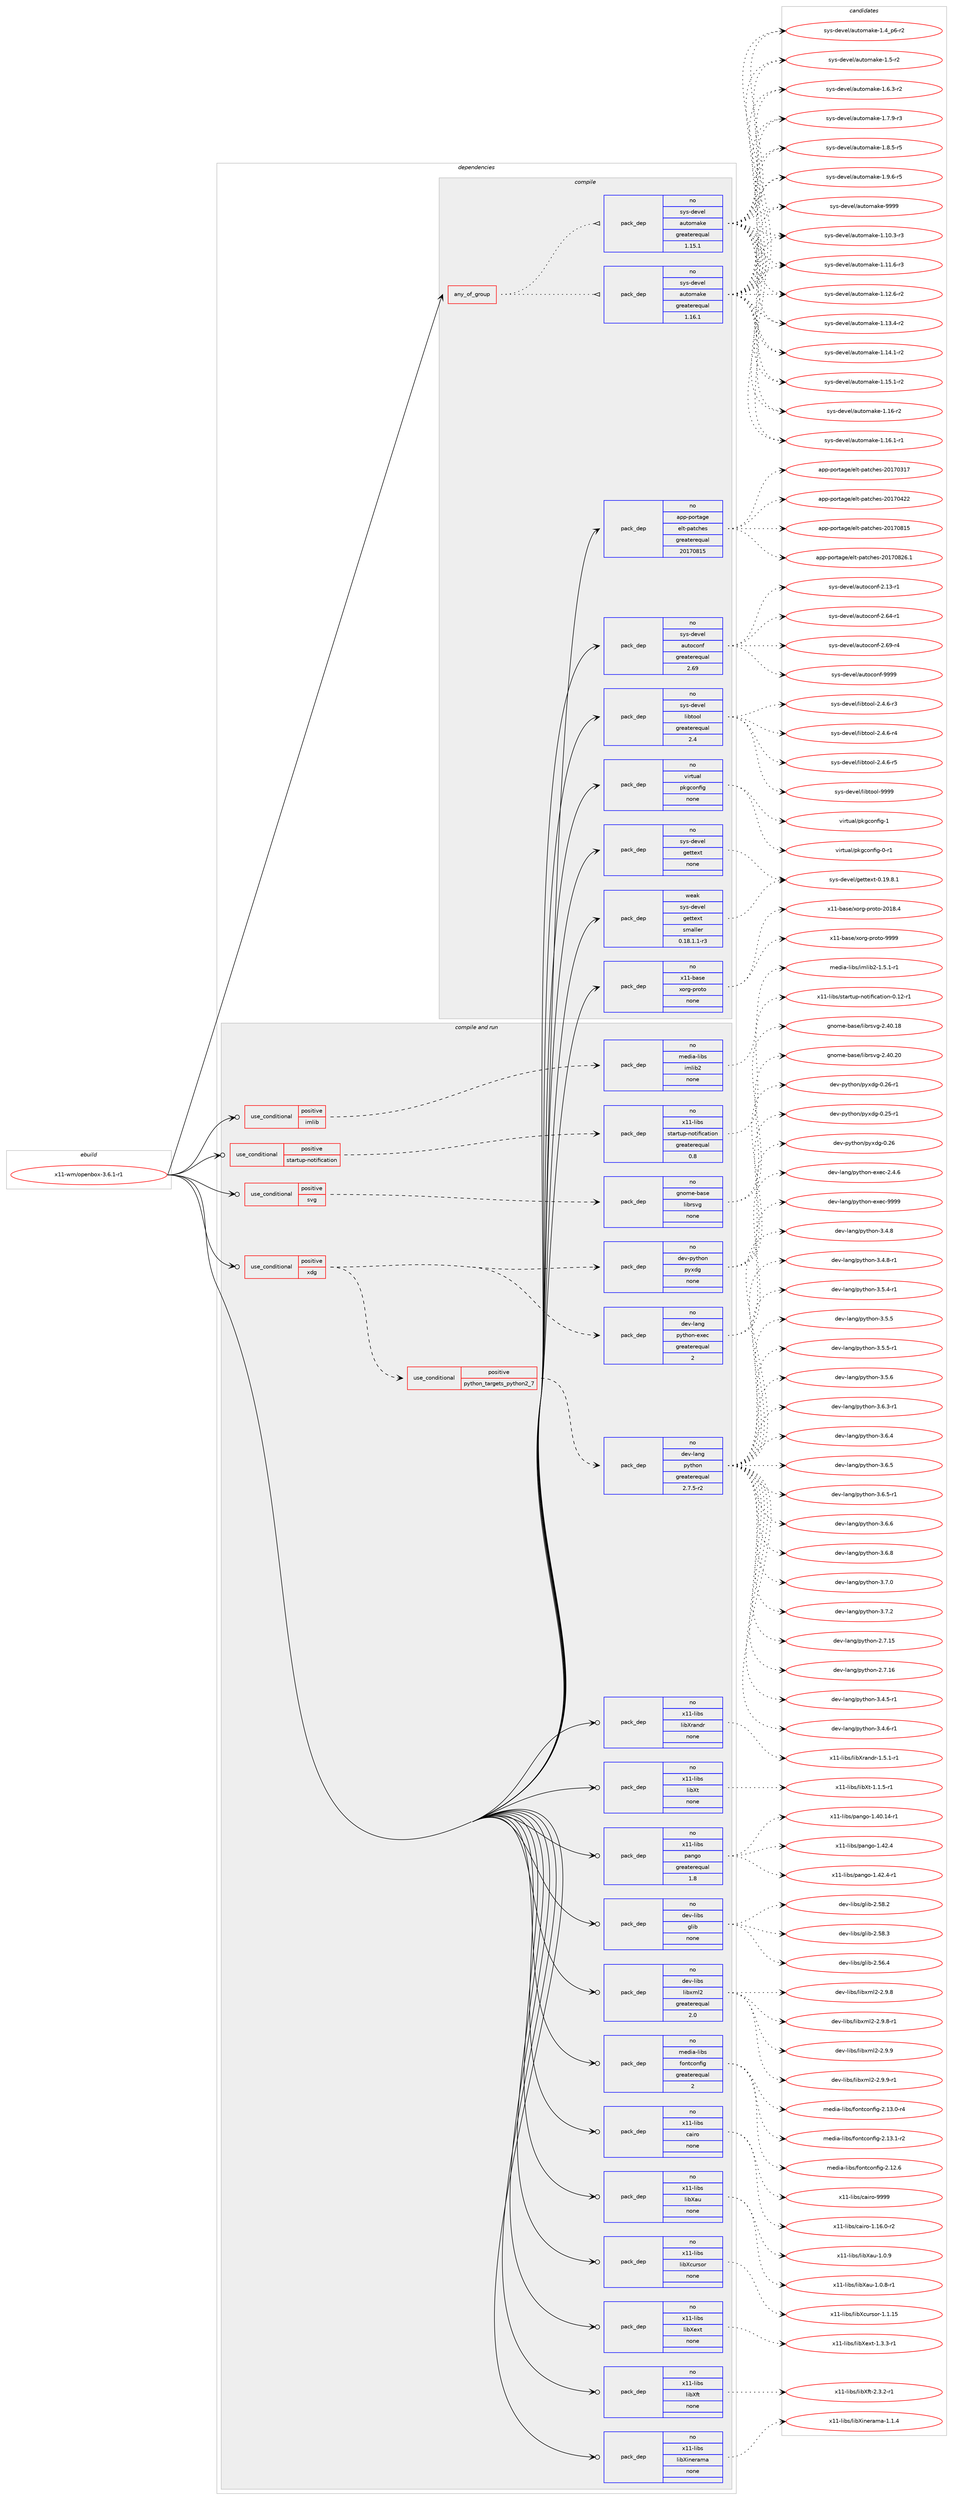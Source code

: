 digraph prolog {

# *************
# Graph options
# *************

newrank=true;
concentrate=true;
compound=true;
graph [rankdir=LR,fontname=Helvetica,fontsize=10,ranksep=1.5];#, ranksep=2.5, nodesep=0.2];
edge  [arrowhead=vee];
node  [fontname=Helvetica,fontsize=10];

# **********
# The ebuild
# **********

subgraph cluster_leftcol {
color=gray;
rank=same;
label=<<i>ebuild</i>>;
id [label="x11-wm/openbox-3.6.1-r1", color=red, width=4, href="../x11-wm/openbox-3.6.1-r1.svg"];
}

# ****************
# The dependencies
# ****************

subgraph cluster_midcol {
color=gray;
label=<<i>dependencies</i>>;
subgraph cluster_compile {
fillcolor="#eeeeee";
style=filled;
label=<<i>compile</i>>;
subgraph any28889 {
dependency1771388 [label=<<TABLE BORDER="0" CELLBORDER="1" CELLSPACING="0" CELLPADDING="4"><TR><TD CELLPADDING="10">any_of_group</TD></TR></TABLE>>, shape=none, color=red];subgraph pack1273987 {
dependency1771389 [label=<<TABLE BORDER="0" CELLBORDER="1" CELLSPACING="0" CELLPADDING="4" WIDTH="220"><TR><TD ROWSPAN="6" CELLPADDING="30">pack_dep</TD></TR><TR><TD WIDTH="110">no</TD></TR><TR><TD>sys-devel</TD></TR><TR><TD>automake</TD></TR><TR><TD>greaterequal</TD></TR><TR><TD>1.16.1</TD></TR></TABLE>>, shape=none, color=blue];
}
dependency1771388:e -> dependency1771389:w [weight=20,style="dotted",arrowhead="oinv"];
subgraph pack1273988 {
dependency1771390 [label=<<TABLE BORDER="0" CELLBORDER="1" CELLSPACING="0" CELLPADDING="4" WIDTH="220"><TR><TD ROWSPAN="6" CELLPADDING="30">pack_dep</TD></TR><TR><TD WIDTH="110">no</TD></TR><TR><TD>sys-devel</TD></TR><TR><TD>automake</TD></TR><TR><TD>greaterequal</TD></TR><TR><TD>1.15.1</TD></TR></TABLE>>, shape=none, color=blue];
}
dependency1771388:e -> dependency1771390:w [weight=20,style="dotted",arrowhead="oinv"];
}
id:e -> dependency1771388:w [weight=20,style="solid",arrowhead="vee"];
subgraph pack1273989 {
dependency1771391 [label=<<TABLE BORDER="0" CELLBORDER="1" CELLSPACING="0" CELLPADDING="4" WIDTH="220"><TR><TD ROWSPAN="6" CELLPADDING="30">pack_dep</TD></TR><TR><TD WIDTH="110">no</TD></TR><TR><TD>app-portage</TD></TR><TR><TD>elt-patches</TD></TR><TR><TD>greaterequal</TD></TR><TR><TD>20170815</TD></TR></TABLE>>, shape=none, color=blue];
}
id:e -> dependency1771391:w [weight=20,style="solid",arrowhead="vee"];
subgraph pack1273990 {
dependency1771392 [label=<<TABLE BORDER="0" CELLBORDER="1" CELLSPACING="0" CELLPADDING="4" WIDTH="220"><TR><TD ROWSPAN="6" CELLPADDING="30">pack_dep</TD></TR><TR><TD WIDTH="110">no</TD></TR><TR><TD>sys-devel</TD></TR><TR><TD>autoconf</TD></TR><TR><TD>greaterequal</TD></TR><TR><TD>2.69</TD></TR></TABLE>>, shape=none, color=blue];
}
id:e -> dependency1771392:w [weight=20,style="solid",arrowhead="vee"];
subgraph pack1273991 {
dependency1771393 [label=<<TABLE BORDER="0" CELLBORDER="1" CELLSPACING="0" CELLPADDING="4" WIDTH="220"><TR><TD ROWSPAN="6" CELLPADDING="30">pack_dep</TD></TR><TR><TD WIDTH="110">no</TD></TR><TR><TD>sys-devel</TD></TR><TR><TD>gettext</TD></TR><TR><TD>none</TD></TR><TR><TD></TD></TR></TABLE>>, shape=none, color=blue];
}
id:e -> dependency1771393:w [weight=20,style="solid",arrowhead="vee"];
subgraph pack1273992 {
dependency1771394 [label=<<TABLE BORDER="0" CELLBORDER="1" CELLSPACING="0" CELLPADDING="4" WIDTH="220"><TR><TD ROWSPAN="6" CELLPADDING="30">pack_dep</TD></TR><TR><TD WIDTH="110">no</TD></TR><TR><TD>sys-devel</TD></TR><TR><TD>libtool</TD></TR><TR><TD>greaterequal</TD></TR><TR><TD>2.4</TD></TR></TABLE>>, shape=none, color=blue];
}
id:e -> dependency1771394:w [weight=20,style="solid",arrowhead="vee"];
subgraph pack1273993 {
dependency1771395 [label=<<TABLE BORDER="0" CELLBORDER="1" CELLSPACING="0" CELLPADDING="4" WIDTH="220"><TR><TD ROWSPAN="6" CELLPADDING="30">pack_dep</TD></TR><TR><TD WIDTH="110">no</TD></TR><TR><TD>virtual</TD></TR><TR><TD>pkgconfig</TD></TR><TR><TD>none</TD></TR><TR><TD></TD></TR></TABLE>>, shape=none, color=blue];
}
id:e -> dependency1771395:w [weight=20,style="solid",arrowhead="vee"];
subgraph pack1273994 {
dependency1771396 [label=<<TABLE BORDER="0" CELLBORDER="1" CELLSPACING="0" CELLPADDING="4" WIDTH="220"><TR><TD ROWSPAN="6" CELLPADDING="30">pack_dep</TD></TR><TR><TD WIDTH="110">no</TD></TR><TR><TD>x11-base</TD></TR><TR><TD>xorg-proto</TD></TR><TR><TD>none</TD></TR><TR><TD></TD></TR></TABLE>>, shape=none, color=blue];
}
id:e -> dependency1771396:w [weight=20,style="solid",arrowhead="vee"];
subgraph pack1273995 {
dependency1771397 [label=<<TABLE BORDER="0" CELLBORDER="1" CELLSPACING="0" CELLPADDING="4" WIDTH="220"><TR><TD ROWSPAN="6" CELLPADDING="30">pack_dep</TD></TR><TR><TD WIDTH="110">weak</TD></TR><TR><TD>sys-devel</TD></TR><TR><TD>gettext</TD></TR><TR><TD>smaller</TD></TR><TR><TD>0.18.1.1-r3</TD></TR></TABLE>>, shape=none, color=blue];
}
id:e -> dependency1771397:w [weight=20,style="solid",arrowhead="vee"];
}
subgraph cluster_compileandrun {
fillcolor="#eeeeee";
style=filled;
label=<<i>compile and run</i>>;
subgraph cond467499 {
dependency1771398 [label=<<TABLE BORDER="0" CELLBORDER="1" CELLSPACING="0" CELLPADDING="4"><TR><TD ROWSPAN="3" CELLPADDING="10">use_conditional</TD></TR><TR><TD>positive</TD></TR><TR><TD>imlib</TD></TR></TABLE>>, shape=none, color=red];
subgraph pack1273996 {
dependency1771399 [label=<<TABLE BORDER="0" CELLBORDER="1" CELLSPACING="0" CELLPADDING="4" WIDTH="220"><TR><TD ROWSPAN="6" CELLPADDING="30">pack_dep</TD></TR><TR><TD WIDTH="110">no</TD></TR><TR><TD>media-libs</TD></TR><TR><TD>imlib2</TD></TR><TR><TD>none</TD></TR><TR><TD></TD></TR></TABLE>>, shape=none, color=blue];
}
dependency1771398:e -> dependency1771399:w [weight=20,style="dashed",arrowhead="vee"];
}
id:e -> dependency1771398:w [weight=20,style="solid",arrowhead="odotvee"];
subgraph cond467500 {
dependency1771400 [label=<<TABLE BORDER="0" CELLBORDER="1" CELLSPACING="0" CELLPADDING="4"><TR><TD ROWSPAN="3" CELLPADDING="10">use_conditional</TD></TR><TR><TD>positive</TD></TR><TR><TD>startup-notification</TD></TR></TABLE>>, shape=none, color=red];
subgraph pack1273997 {
dependency1771401 [label=<<TABLE BORDER="0" CELLBORDER="1" CELLSPACING="0" CELLPADDING="4" WIDTH="220"><TR><TD ROWSPAN="6" CELLPADDING="30">pack_dep</TD></TR><TR><TD WIDTH="110">no</TD></TR><TR><TD>x11-libs</TD></TR><TR><TD>startup-notification</TD></TR><TR><TD>greaterequal</TD></TR><TR><TD>0.8</TD></TR></TABLE>>, shape=none, color=blue];
}
dependency1771400:e -> dependency1771401:w [weight=20,style="dashed",arrowhead="vee"];
}
id:e -> dependency1771400:w [weight=20,style="solid",arrowhead="odotvee"];
subgraph cond467501 {
dependency1771402 [label=<<TABLE BORDER="0" CELLBORDER="1" CELLSPACING="0" CELLPADDING="4"><TR><TD ROWSPAN="3" CELLPADDING="10">use_conditional</TD></TR><TR><TD>positive</TD></TR><TR><TD>svg</TD></TR></TABLE>>, shape=none, color=red];
subgraph pack1273998 {
dependency1771403 [label=<<TABLE BORDER="0" CELLBORDER="1" CELLSPACING="0" CELLPADDING="4" WIDTH="220"><TR><TD ROWSPAN="6" CELLPADDING="30">pack_dep</TD></TR><TR><TD WIDTH="110">no</TD></TR><TR><TD>gnome-base</TD></TR><TR><TD>librsvg</TD></TR><TR><TD>none</TD></TR><TR><TD></TD></TR></TABLE>>, shape=none, color=blue];
}
dependency1771402:e -> dependency1771403:w [weight=20,style="dashed",arrowhead="vee"];
}
id:e -> dependency1771402:w [weight=20,style="solid",arrowhead="odotvee"];
subgraph cond467502 {
dependency1771404 [label=<<TABLE BORDER="0" CELLBORDER="1" CELLSPACING="0" CELLPADDING="4"><TR><TD ROWSPAN="3" CELLPADDING="10">use_conditional</TD></TR><TR><TD>positive</TD></TR><TR><TD>xdg</TD></TR></TABLE>>, shape=none, color=red];
subgraph cond467503 {
dependency1771405 [label=<<TABLE BORDER="0" CELLBORDER="1" CELLSPACING="0" CELLPADDING="4"><TR><TD ROWSPAN="3" CELLPADDING="10">use_conditional</TD></TR><TR><TD>positive</TD></TR><TR><TD>python_targets_python2_7</TD></TR></TABLE>>, shape=none, color=red];
subgraph pack1273999 {
dependency1771406 [label=<<TABLE BORDER="0" CELLBORDER="1" CELLSPACING="0" CELLPADDING="4" WIDTH="220"><TR><TD ROWSPAN="6" CELLPADDING="30">pack_dep</TD></TR><TR><TD WIDTH="110">no</TD></TR><TR><TD>dev-lang</TD></TR><TR><TD>python</TD></TR><TR><TD>greaterequal</TD></TR><TR><TD>2.7.5-r2</TD></TR></TABLE>>, shape=none, color=blue];
}
dependency1771405:e -> dependency1771406:w [weight=20,style="dashed",arrowhead="vee"];
}
dependency1771404:e -> dependency1771405:w [weight=20,style="dashed",arrowhead="vee"];
subgraph pack1274000 {
dependency1771407 [label=<<TABLE BORDER="0" CELLBORDER="1" CELLSPACING="0" CELLPADDING="4" WIDTH="220"><TR><TD ROWSPAN="6" CELLPADDING="30">pack_dep</TD></TR><TR><TD WIDTH="110">no</TD></TR><TR><TD>dev-lang</TD></TR><TR><TD>python-exec</TD></TR><TR><TD>greaterequal</TD></TR><TR><TD>2</TD></TR></TABLE>>, shape=none, color=blue];
}
dependency1771404:e -> dependency1771407:w [weight=20,style="dashed",arrowhead="vee"];
subgraph pack1274001 {
dependency1771408 [label=<<TABLE BORDER="0" CELLBORDER="1" CELLSPACING="0" CELLPADDING="4" WIDTH="220"><TR><TD ROWSPAN="6" CELLPADDING="30">pack_dep</TD></TR><TR><TD WIDTH="110">no</TD></TR><TR><TD>dev-python</TD></TR><TR><TD>pyxdg</TD></TR><TR><TD>none</TD></TR><TR><TD></TD></TR></TABLE>>, shape=none, color=blue];
}
dependency1771404:e -> dependency1771408:w [weight=20,style="dashed",arrowhead="vee"];
}
id:e -> dependency1771404:w [weight=20,style="solid",arrowhead="odotvee"];
subgraph pack1274002 {
dependency1771409 [label=<<TABLE BORDER="0" CELLBORDER="1" CELLSPACING="0" CELLPADDING="4" WIDTH="220"><TR><TD ROWSPAN="6" CELLPADDING="30">pack_dep</TD></TR><TR><TD WIDTH="110">no</TD></TR><TR><TD>dev-libs</TD></TR><TR><TD>glib</TD></TR><TR><TD>none</TD></TR><TR><TD></TD></TR></TABLE>>, shape=none, color=blue];
}
id:e -> dependency1771409:w [weight=20,style="solid",arrowhead="odotvee"];
subgraph pack1274003 {
dependency1771410 [label=<<TABLE BORDER="0" CELLBORDER="1" CELLSPACING="0" CELLPADDING="4" WIDTH="220"><TR><TD ROWSPAN="6" CELLPADDING="30">pack_dep</TD></TR><TR><TD WIDTH="110">no</TD></TR><TR><TD>dev-libs</TD></TR><TR><TD>libxml2</TD></TR><TR><TD>greaterequal</TD></TR><TR><TD>2.0</TD></TR></TABLE>>, shape=none, color=blue];
}
id:e -> dependency1771410:w [weight=20,style="solid",arrowhead="odotvee"];
subgraph pack1274004 {
dependency1771411 [label=<<TABLE BORDER="0" CELLBORDER="1" CELLSPACING="0" CELLPADDING="4" WIDTH="220"><TR><TD ROWSPAN="6" CELLPADDING="30">pack_dep</TD></TR><TR><TD WIDTH="110">no</TD></TR><TR><TD>media-libs</TD></TR><TR><TD>fontconfig</TD></TR><TR><TD>greaterequal</TD></TR><TR><TD>2</TD></TR></TABLE>>, shape=none, color=blue];
}
id:e -> dependency1771411:w [weight=20,style="solid",arrowhead="odotvee"];
subgraph pack1274005 {
dependency1771412 [label=<<TABLE BORDER="0" CELLBORDER="1" CELLSPACING="0" CELLPADDING="4" WIDTH="220"><TR><TD ROWSPAN="6" CELLPADDING="30">pack_dep</TD></TR><TR><TD WIDTH="110">no</TD></TR><TR><TD>x11-libs</TD></TR><TR><TD>cairo</TD></TR><TR><TD>none</TD></TR><TR><TD></TD></TR></TABLE>>, shape=none, color=blue];
}
id:e -> dependency1771412:w [weight=20,style="solid",arrowhead="odotvee"];
subgraph pack1274006 {
dependency1771413 [label=<<TABLE BORDER="0" CELLBORDER="1" CELLSPACING="0" CELLPADDING="4" WIDTH="220"><TR><TD ROWSPAN="6" CELLPADDING="30">pack_dep</TD></TR><TR><TD WIDTH="110">no</TD></TR><TR><TD>x11-libs</TD></TR><TR><TD>libXau</TD></TR><TR><TD>none</TD></TR><TR><TD></TD></TR></TABLE>>, shape=none, color=blue];
}
id:e -> dependency1771413:w [weight=20,style="solid",arrowhead="odotvee"];
subgraph pack1274007 {
dependency1771414 [label=<<TABLE BORDER="0" CELLBORDER="1" CELLSPACING="0" CELLPADDING="4" WIDTH="220"><TR><TD ROWSPAN="6" CELLPADDING="30">pack_dep</TD></TR><TR><TD WIDTH="110">no</TD></TR><TR><TD>x11-libs</TD></TR><TR><TD>libXcursor</TD></TR><TR><TD>none</TD></TR><TR><TD></TD></TR></TABLE>>, shape=none, color=blue];
}
id:e -> dependency1771414:w [weight=20,style="solid",arrowhead="odotvee"];
subgraph pack1274008 {
dependency1771415 [label=<<TABLE BORDER="0" CELLBORDER="1" CELLSPACING="0" CELLPADDING="4" WIDTH="220"><TR><TD ROWSPAN="6" CELLPADDING="30">pack_dep</TD></TR><TR><TD WIDTH="110">no</TD></TR><TR><TD>x11-libs</TD></TR><TR><TD>libXext</TD></TR><TR><TD>none</TD></TR><TR><TD></TD></TR></TABLE>>, shape=none, color=blue];
}
id:e -> dependency1771415:w [weight=20,style="solid",arrowhead="odotvee"];
subgraph pack1274009 {
dependency1771416 [label=<<TABLE BORDER="0" CELLBORDER="1" CELLSPACING="0" CELLPADDING="4" WIDTH="220"><TR><TD ROWSPAN="6" CELLPADDING="30">pack_dep</TD></TR><TR><TD WIDTH="110">no</TD></TR><TR><TD>x11-libs</TD></TR><TR><TD>libXft</TD></TR><TR><TD>none</TD></TR><TR><TD></TD></TR></TABLE>>, shape=none, color=blue];
}
id:e -> dependency1771416:w [weight=20,style="solid",arrowhead="odotvee"];
subgraph pack1274010 {
dependency1771417 [label=<<TABLE BORDER="0" CELLBORDER="1" CELLSPACING="0" CELLPADDING="4" WIDTH="220"><TR><TD ROWSPAN="6" CELLPADDING="30">pack_dep</TD></TR><TR><TD WIDTH="110">no</TD></TR><TR><TD>x11-libs</TD></TR><TR><TD>libXinerama</TD></TR><TR><TD>none</TD></TR><TR><TD></TD></TR></TABLE>>, shape=none, color=blue];
}
id:e -> dependency1771417:w [weight=20,style="solid",arrowhead="odotvee"];
subgraph pack1274011 {
dependency1771418 [label=<<TABLE BORDER="0" CELLBORDER="1" CELLSPACING="0" CELLPADDING="4" WIDTH="220"><TR><TD ROWSPAN="6" CELLPADDING="30">pack_dep</TD></TR><TR><TD WIDTH="110">no</TD></TR><TR><TD>x11-libs</TD></TR><TR><TD>libXrandr</TD></TR><TR><TD>none</TD></TR><TR><TD></TD></TR></TABLE>>, shape=none, color=blue];
}
id:e -> dependency1771418:w [weight=20,style="solid",arrowhead="odotvee"];
subgraph pack1274012 {
dependency1771419 [label=<<TABLE BORDER="0" CELLBORDER="1" CELLSPACING="0" CELLPADDING="4" WIDTH="220"><TR><TD ROWSPAN="6" CELLPADDING="30">pack_dep</TD></TR><TR><TD WIDTH="110">no</TD></TR><TR><TD>x11-libs</TD></TR><TR><TD>libXt</TD></TR><TR><TD>none</TD></TR><TR><TD></TD></TR></TABLE>>, shape=none, color=blue];
}
id:e -> dependency1771419:w [weight=20,style="solid",arrowhead="odotvee"];
subgraph pack1274013 {
dependency1771420 [label=<<TABLE BORDER="0" CELLBORDER="1" CELLSPACING="0" CELLPADDING="4" WIDTH="220"><TR><TD ROWSPAN="6" CELLPADDING="30">pack_dep</TD></TR><TR><TD WIDTH="110">no</TD></TR><TR><TD>x11-libs</TD></TR><TR><TD>pango</TD></TR><TR><TD>greaterequal</TD></TR><TR><TD>1.8</TD></TR></TABLE>>, shape=none, color=blue];
}
id:e -> dependency1771420:w [weight=20,style="solid",arrowhead="odotvee"];
}
subgraph cluster_run {
fillcolor="#eeeeee";
style=filled;
label=<<i>run</i>>;
}
}

# **************
# The candidates
# **************

subgraph cluster_choices {
rank=same;
color=gray;
label=<<i>candidates</i>>;

subgraph choice1273987 {
color=black;
nodesep=1;
choice11512111545100101118101108479711711611110997107101454946494846514511451 [label="sys-devel/automake-1.10.3-r3", color=red, width=4,href="../sys-devel/automake-1.10.3-r3.svg"];
choice11512111545100101118101108479711711611110997107101454946494946544511451 [label="sys-devel/automake-1.11.6-r3", color=red, width=4,href="../sys-devel/automake-1.11.6-r3.svg"];
choice11512111545100101118101108479711711611110997107101454946495046544511450 [label="sys-devel/automake-1.12.6-r2", color=red, width=4,href="../sys-devel/automake-1.12.6-r2.svg"];
choice11512111545100101118101108479711711611110997107101454946495146524511450 [label="sys-devel/automake-1.13.4-r2", color=red, width=4,href="../sys-devel/automake-1.13.4-r2.svg"];
choice11512111545100101118101108479711711611110997107101454946495246494511450 [label="sys-devel/automake-1.14.1-r2", color=red, width=4,href="../sys-devel/automake-1.14.1-r2.svg"];
choice11512111545100101118101108479711711611110997107101454946495346494511450 [label="sys-devel/automake-1.15.1-r2", color=red, width=4,href="../sys-devel/automake-1.15.1-r2.svg"];
choice1151211154510010111810110847971171161111099710710145494649544511450 [label="sys-devel/automake-1.16-r2", color=red, width=4,href="../sys-devel/automake-1.16-r2.svg"];
choice11512111545100101118101108479711711611110997107101454946495446494511449 [label="sys-devel/automake-1.16.1-r1", color=red, width=4,href="../sys-devel/automake-1.16.1-r1.svg"];
choice115121115451001011181011084797117116111109971071014549465295112544511450 [label="sys-devel/automake-1.4_p6-r2", color=red, width=4,href="../sys-devel/automake-1.4_p6-r2.svg"];
choice11512111545100101118101108479711711611110997107101454946534511450 [label="sys-devel/automake-1.5-r2", color=red, width=4,href="../sys-devel/automake-1.5-r2.svg"];
choice115121115451001011181011084797117116111109971071014549465446514511450 [label="sys-devel/automake-1.6.3-r2", color=red, width=4,href="../sys-devel/automake-1.6.3-r2.svg"];
choice115121115451001011181011084797117116111109971071014549465546574511451 [label="sys-devel/automake-1.7.9-r3", color=red, width=4,href="../sys-devel/automake-1.7.9-r3.svg"];
choice115121115451001011181011084797117116111109971071014549465646534511453 [label="sys-devel/automake-1.8.5-r5", color=red, width=4,href="../sys-devel/automake-1.8.5-r5.svg"];
choice115121115451001011181011084797117116111109971071014549465746544511453 [label="sys-devel/automake-1.9.6-r5", color=red, width=4,href="../sys-devel/automake-1.9.6-r5.svg"];
choice115121115451001011181011084797117116111109971071014557575757 [label="sys-devel/automake-9999", color=red, width=4,href="../sys-devel/automake-9999.svg"];
dependency1771389:e -> choice11512111545100101118101108479711711611110997107101454946494846514511451:w [style=dotted,weight="100"];
dependency1771389:e -> choice11512111545100101118101108479711711611110997107101454946494946544511451:w [style=dotted,weight="100"];
dependency1771389:e -> choice11512111545100101118101108479711711611110997107101454946495046544511450:w [style=dotted,weight="100"];
dependency1771389:e -> choice11512111545100101118101108479711711611110997107101454946495146524511450:w [style=dotted,weight="100"];
dependency1771389:e -> choice11512111545100101118101108479711711611110997107101454946495246494511450:w [style=dotted,weight="100"];
dependency1771389:e -> choice11512111545100101118101108479711711611110997107101454946495346494511450:w [style=dotted,weight="100"];
dependency1771389:e -> choice1151211154510010111810110847971171161111099710710145494649544511450:w [style=dotted,weight="100"];
dependency1771389:e -> choice11512111545100101118101108479711711611110997107101454946495446494511449:w [style=dotted,weight="100"];
dependency1771389:e -> choice115121115451001011181011084797117116111109971071014549465295112544511450:w [style=dotted,weight="100"];
dependency1771389:e -> choice11512111545100101118101108479711711611110997107101454946534511450:w [style=dotted,weight="100"];
dependency1771389:e -> choice115121115451001011181011084797117116111109971071014549465446514511450:w [style=dotted,weight="100"];
dependency1771389:e -> choice115121115451001011181011084797117116111109971071014549465546574511451:w [style=dotted,weight="100"];
dependency1771389:e -> choice115121115451001011181011084797117116111109971071014549465646534511453:w [style=dotted,weight="100"];
dependency1771389:e -> choice115121115451001011181011084797117116111109971071014549465746544511453:w [style=dotted,weight="100"];
dependency1771389:e -> choice115121115451001011181011084797117116111109971071014557575757:w [style=dotted,weight="100"];
}
subgraph choice1273988 {
color=black;
nodesep=1;
choice11512111545100101118101108479711711611110997107101454946494846514511451 [label="sys-devel/automake-1.10.3-r3", color=red, width=4,href="../sys-devel/automake-1.10.3-r3.svg"];
choice11512111545100101118101108479711711611110997107101454946494946544511451 [label="sys-devel/automake-1.11.6-r3", color=red, width=4,href="../sys-devel/automake-1.11.6-r3.svg"];
choice11512111545100101118101108479711711611110997107101454946495046544511450 [label="sys-devel/automake-1.12.6-r2", color=red, width=4,href="../sys-devel/automake-1.12.6-r2.svg"];
choice11512111545100101118101108479711711611110997107101454946495146524511450 [label="sys-devel/automake-1.13.4-r2", color=red, width=4,href="../sys-devel/automake-1.13.4-r2.svg"];
choice11512111545100101118101108479711711611110997107101454946495246494511450 [label="sys-devel/automake-1.14.1-r2", color=red, width=4,href="../sys-devel/automake-1.14.1-r2.svg"];
choice11512111545100101118101108479711711611110997107101454946495346494511450 [label="sys-devel/automake-1.15.1-r2", color=red, width=4,href="../sys-devel/automake-1.15.1-r2.svg"];
choice1151211154510010111810110847971171161111099710710145494649544511450 [label="sys-devel/automake-1.16-r2", color=red, width=4,href="../sys-devel/automake-1.16-r2.svg"];
choice11512111545100101118101108479711711611110997107101454946495446494511449 [label="sys-devel/automake-1.16.1-r1", color=red, width=4,href="../sys-devel/automake-1.16.1-r1.svg"];
choice115121115451001011181011084797117116111109971071014549465295112544511450 [label="sys-devel/automake-1.4_p6-r2", color=red, width=4,href="../sys-devel/automake-1.4_p6-r2.svg"];
choice11512111545100101118101108479711711611110997107101454946534511450 [label="sys-devel/automake-1.5-r2", color=red, width=4,href="../sys-devel/automake-1.5-r2.svg"];
choice115121115451001011181011084797117116111109971071014549465446514511450 [label="sys-devel/automake-1.6.3-r2", color=red, width=4,href="../sys-devel/automake-1.6.3-r2.svg"];
choice115121115451001011181011084797117116111109971071014549465546574511451 [label="sys-devel/automake-1.7.9-r3", color=red, width=4,href="../sys-devel/automake-1.7.9-r3.svg"];
choice115121115451001011181011084797117116111109971071014549465646534511453 [label="sys-devel/automake-1.8.5-r5", color=red, width=4,href="../sys-devel/automake-1.8.5-r5.svg"];
choice115121115451001011181011084797117116111109971071014549465746544511453 [label="sys-devel/automake-1.9.6-r5", color=red, width=4,href="../sys-devel/automake-1.9.6-r5.svg"];
choice115121115451001011181011084797117116111109971071014557575757 [label="sys-devel/automake-9999", color=red, width=4,href="../sys-devel/automake-9999.svg"];
dependency1771390:e -> choice11512111545100101118101108479711711611110997107101454946494846514511451:w [style=dotted,weight="100"];
dependency1771390:e -> choice11512111545100101118101108479711711611110997107101454946494946544511451:w [style=dotted,weight="100"];
dependency1771390:e -> choice11512111545100101118101108479711711611110997107101454946495046544511450:w [style=dotted,weight="100"];
dependency1771390:e -> choice11512111545100101118101108479711711611110997107101454946495146524511450:w [style=dotted,weight="100"];
dependency1771390:e -> choice11512111545100101118101108479711711611110997107101454946495246494511450:w [style=dotted,weight="100"];
dependency1771390:e -> choice11512111545100101118101108479711711611110997107101454946495346494511450:w [style=dotted,weight="100"];
dependency1771390:e -> choice1151211154510010111810110847971171161111099710710145494649544511450:w [style=dotted,weight="100"];
dependency1771390:e -> choice11512111545100101118101108479711711611110997107101454946495446494511449:w [style=dotted,weight="100"];
dependency1771390:e -> choice115121115451001011181011084797117116111109971071014549465295112544511450:w [style=dotted,weight="100"];
dependency1771390:e -> choice11512111545100101118101108479711711611110997107101454946534511450:w [style=dotted,weight="100"];
dependency1771390:e -> choice115121115451001011181011084797117116111109971071014549465446514511450:w [style=dotted,weight="100"];
dependency1771390:e -> choice115121115451001011181011084797117116111109971071014549465546574511451:w [style=dotted,weight="100"];
dependency1771390:e -> choice115121115451001011181011084797117116111109971071014549465646534511453:w [style=dotted,weight="100"];
dependency1771390:e -> choice115121115451001011181011084797117116111109971071014549465746544511453:w [style=dotted,weight="100"];
dependency1771390:e -> choice115121115451001011181011084797117116111109971071014557575757:w [style=dotted,weight="100"];
}
subgraph choice1273989 {
color=black;
nodesep=1;
choice97112112451121111141169710310147101108116451129711699104101115455048495548514955 [label="app-portage/elt-patches-20170317", color=red, width=4,href="../app-portage/elt-patches-20170317.svg"];
choice97112112451121111141169710310147101108116451129711699104101115455048495548525050 [label="app-portage/elt-patches-20170422", color=red, width=4,href="../app-portage/elt-patches-20170422.svg"];
choice97112112451121111141169710310147101108116451129711699104101115455048495548564953 [label="app-portage/elt-patches-20170815", color=red, width=4,href="../app-portage/elt-patches-20170815.svg"];
choice971121124511211111411697103101471011081164511297116991041011154550484955485650544649 [label="app-portage/elt-patches-20170826.1", color=red, width=4,href="../app-portage/elt-patches-20170826.1.svg"];
dependency1771391:e -> choice97112112451121111141169710310147101108116451129711699104101115455048495548514955:w [style=dotted,weight="100"];
dependency1771391:e -> choice97112112451121111141169710310147101108116451129711699104101115455048495548525050:w [style=dotted,weight="100"];
dependency1771391:e -> choice97112112451121111141169710310147101108116451129711699104101115455048495548564953:w [style=dotted,weight="100"];
dependency1771391:e -> choice971121124511211111411697103101471011081164511297116991041011154550484955485650544649:w [style=dotted,weight="100"];
}
subgraph choice1273990 {
color=black;
nodesep=1;
choice1151211154510010111810110847971171161119911111010245504649514511449 [label="sys-devel/autoconf-2.13-r1", color=red, width=4,href="../sys-devel/autoconf-2.13-r1.svg"];
choice1151211154510010111810110847971171161119911111010245504654524511449 [label="sys-devel/autoconf-2.64-r1", color=red, width=4,href="../sys-devel/autoconf-2.64-r1.svg"];
choice1151211154510010111810110847971171161119911111010245504654574511452 [label="sys-devel/autoconf-2.69-r4", color=red, width=4,href="../sys-devel/autoconf-2.69-r4.svg"];
choice115121115451001011181011084797117116111991111101024557575757 [label="sys-devel/autoconf-9999", color=red, width=4,href="../sys-devel/autoconf-9999.svg"];
dependency1771392:e -> choice1151211154510010111810110847971171161119911111010245504649514511449:w [style=dotted,weight="100"];
dependency1771392:e -> choice1151211154510010111810110847971171161119911111010245504654524511449:w [style=dotted,weight="100"];
dependency1771392:e -> choice1151211154510010111810110847971171161119911111010245504654574511452:w [style=dotted,weight="100"];
dependency1771392:e -> choice115121115451001011181011084797117116111991111101024557575757:w [style=dotted,weight="100"];
}
subgraph choice1273991 {
color=black;
nodesep=1;
choice1151211154510010111810110847103101116116101120116454846495746564649 [label="sys-devel/gettext-0.19.8.1", color=red, width=4,href="../sys-devel/gettext-0.19.8.1.svg"];
dependency1771393:e -> choice1151211154510010111810110847103101116116101120116454846495746564649:w [style=dotted,weight="100"];
}
subgraph choice1273992 {
color=black;
nodesep=1;
choice1151211154510010111810110847108105981161111111084550465246544511451 [label="sys-devel/libtool-2.4.6-r3", color=red, width=4,href="../sys-devel/libtool-2.4.6-r3.svg"];
choice1151211154510010111810110847108105981161111111084550465246544511452 [label="sys-devel/libtool-2.4.6-r4", color=red, width=4,href="../sys-devel/libtool-2.4.6-r4.svg"];
choice1151211154510010111810110847108105981161111111084550465246544511453 [label="sys-devel/libtool-2.4.6-r5", color=red, width=4,href="../sys-devel/libtool-2.4.6-r5.svg"];
choice1151211154510010111810110847108105981161111111084557575757 [label="sys-devel/libtool-9999", color=red, width=4,href="../sys-devel/libtool-9999.svg"];
dependency1771394:e -> choice1151211154510010111810110847108105981161111111084550465246544511451:w [style=dotted,weight="100"];
dependency1771394:e -> choice1151211154510010111810110847108105981161111111084550465246544511452:w [style=dotted,weight="100"];
dependency1771394:e -> choice1151211154510010111810110847108105981161111111084550465246544511453:w [style=dotted,weight="100"];
dependency1771394:e -> choice1151211154510010111810110847108105981161111111084557575757:w [style=dotted,weight="100"];
}
subgraph choice1273993 {
color=black;
nodesep=1;
choice11810511411611797108471121071039911111010210510345484511449 [label="virtual/pkgconfig-0-r1", color=red, width=4,href="../virtual/pkgconfig-0-r1.svg"];
choice1181051141161179710847112107103991111101021051034549 [label="virtual/pkgconfig-1", color=red, width=4,href="../virtual/pkgconfig-1.svg"];
dependency1771395:e -> choice11810511411611797108471121071039911111010210510345484511449:w [style=dotted,weight="100"];
dependency1771395:e -> choice1181051141161179710847112107103991111101021051034549:w [style=dotted,weight="100"];
}
subgraph choice1273994 {
color=black;
nodesep=1;
choice1204949459897115101471201111141034511211411111611145504849564652 [label="x11-base/xorg-proto-2018.4", color=red, width=4,href="../x11-base/xorg-proto-2018.4.svg"];
choice120494945989711510147120111114103451121141111161114557575757 [label="x11-base/xorg-proto-9999", color=red, width=4,href="../x11-base/xorg-proto-9999.svg"];
dependency1771396:e -> choice1204949459897115101471201111141034511211411111611145504849564652:w [style=dotted,weight="100"];
dependency1771396:e -> choice120494945989711510147120111114103451121141111161114557575757:w [style=dotted,weight="100"];
}
subgraph choice1273995 {
color=black;
nodesep=1;
choice1151211154510010111810110847103101116116101120116454846495746564649 [label="sys-devel/gettext-0.19.8.1", color=red, width=4,href="../sys-devel/gettext-0.19.8.1.svg"];
dependency1771397:e -> choice1151211154510010111810110847103101116116101120116454846495746564649:w [style=dotted,weight="100"];
}
subgraph choice1273996 {
color=black;
nodesep=1;
choice1091011001059745108105981154710510910810598504549465346494511449 [label="media-libs/imlib2-1.5.1-r1", color=red, width=4,href="../media-libs/imlib2-1.5.1-r1.svg"];
dependency1771399:e -> choice1091011001059745108105981154710510910810598504549465346494511449:w [style=dotted,weight="100"];
}
subgraph choice1273997 {
color=black;
nodesep=1;
choice12049494510810598115471151169711411611711245110111116105102105999711610511111045484649504511449 [label="x11-libs/startup-notification-0.12-r1", color=red, width=4,href="../x11-libs/startup-notification-0.12-r1.svg"];
dependency1771401:e -> choice12049494510810598115471151169711411611711245110111116105102105999711610511111045484649504511449:w [style=dotted,weight="100"];
}
subgraph choice1273998 {
color=black;
nodesep=1;
choice10311011110910145989711510147108105981141151181034550465248464956 [label="gnome-base/librsvg-2.40.18", color=red, width=4,href="../gnome-base/librsvg-2.40.18.svg"];
choice10311011110910145989711510147108105981141151181034550465248465048 [label="gnome-base/librsvg-2.40.20", color=red, width=4,href="../gnome-base/librsvg-2.40.20.svg"];
dependency1771403:e -> choice10311011110910145989711510147108105981141151181034550465248464956:w [style=dotted,weight="100"];
dependency1771403:e -> choice10311011110910145989711510147108105981141151181034550465248465048:w [style=dotted,weight="100"];
}
subgraph choice1273999 {
color=black;
nodesep=1;
choice10010111845108971101034711212111610411111045504655464953 [label="dev-lang/python-2.7.15", color=red, width=4,href="../dev-lang/python-2.7.15.svg"];
choice10010111845108971101034711212111610411111045504655464954 [label="dev-lang/python-2.7.16", color=red, width=4,href="../dev-lang/python-2.7.16.svg"];
choice1001011184510897110103471121211161041111104551465246534511449 [label="dev-lang/python-3.4.5-r1", color=red, width=4,href="../dev-lang/python-3.4.5-r1.svg"];
choice1001011184510897110103471121211161041111104551465246544511449 [label="dev-lang/python-3.4.6-r1", color=red, width=4,href="../dev-lang/python-3.4.6-r1.svg"];
choice100101118451089711010347112121116104111110455146524656 [label="dev-lang/python-3.4.8", color=red, width=4,href="../dev-lang/python-3.4.8.svg"];
choice1001011184510897110103471121211161041111104551465246564511449 [label="dev-lang/python-3.4.8-r1", color=red, width=4,href="../dev-lang/python-3.4.8-r1.svg"];
choice1001011184510897110103471121211161041111104551465346524511449 [label="dev-lang/python-3.5.4-r1", color=red, width=4,href="../dev-lang/python-3.5.4-r1.svg"];
choice100101118451089711010347112121116104111110455146534653 [label="dev-lang/python-3.5.5", color=red, width=4,href="../dev-lang/python-3.5.5.svg"];
choice1001011184510897110103471121211161041111104551465346534511449 [label="dev-lang/python-3.5.5-r1", color=red, width=4,href="../dev-lang/python-3.5.5-r1.svg"];
choice100101118451089711010347112121116104111110455146534654 [label="dev-lang/python-3.5.6", color=red, width=4,href="../dev-lang/python-3.5.6.svg"];
choice1001011184510897110103471121211161041111104551465446514511449 [label="dev-lang/python-3.6.3-r1", color=red, width=4,href="../dev-lang/python-3.6.3-r1.svg"];
choice100101118451089711010347112121116104111110455146544652 [label="dev-lang/python-3.6.4", color=red, width=4,href="../dev-lang/python-3.6.4.svg"];
choice100101118451089711010347112121116104111110455146544653 [label="dev-lang/python-3.6.5", color=red, width=4,href="../dev-lang/python-3.6.5.svg"];
choice1001011184510897110103471121211161041111104551465446534511449 [label="dev-lang/python-3.6.5-r1", color=red, width=4,href="../dev-lang/python-3.6.5-r1.svg"];
choice100101118451089711010347112121116104111110455146544654 [label="dev-lang/python-3.6.6", color=red, width=4,href="../dev-lang/python-3.6.6.svg"];
choice100101118451089711010347112121116104111110455146544656 [label="dev-lang/python-3.6.8", color=red, width=4,href="../dev-lang/python-3.6.8.svg"];
choice100101118451089711010347112121116104111110455146554648 [label="dev-lang/python-3.7.0", color=red, width=4,href="../dev-lang/python-3.7.0.svg"];
choice100101118451089711010347112121116104111110455146554650 [label="dev-lang/python-3.7.2", color=red, width=4,href="../dev-lang/python-3.7.2.svg"];
dependency1771406:e -> choice10010111845108971101034711212111610411111045504655464953:w [style=dotted,weight="100"];
dependency1771406:e -> choice10010111845108971101034711212111610411111045504655464954:w [style=dotted,weight="100"];
dependency1771406:e -> choice1001011184510897110103471121211161041111104551465246534511449:w [style=dotted,weight="100"];
dependency1771406:e -> choice1001011184510897110103471121211161041111104551465246544511449:w [style=dotted,weight="100"];
dependency1771406:e -> choice100101118451089711010347112121116104111110455146524656:w [style=dotted,weight="100"];
dependency1771406:e -> choice1001011184510897110103471121211161041111104551465246564511449:w [style=dotted,weight="100"];
dependency1771406:e -> choice1001011184510897110103471121211161041111104551465346524511449:w [style=dotted,weight="100"];
dependency1771406:e -> choice100101118451089711010347112121116104111110455146534653:w [style=dotted,weight="100"];
dependency1771406:e -> choice1001011184510897110103471121211161041111104551465346534511449:w [style=dotted,weight="100"];
dependency1771406:e -> choice100101118451089711010347112121116104111110455146534654:w [style=dotted,weight="100"];
dependency1771406:e -> choice1001011184510897110103471121211161041111104551465446514511449:w [style=dotted,weight="100"];
dependency1771406:e -> choice100101118451089711010347112121116104111110455146544652:w [style=dotted,weight="100"];
dependency1771406:e -> choice100101118451089711010347112121116104111110455146544653:w [style=dotted,weight="100"];
dependency1771406:e -> choice1001011184510897110103471121211161041111104551465446534511449:w [style=dotted,weight="100"];
dependency1771406:e -> choice100101118451089711010347112121116104111110455146544654:w [style=dotted,weight="100"];
dependency1771406:e -> choice100101118451089711010347112121116104111110455146544656:w [style=dotted,weight="100"];
dependency1771406:e -> choice100101118451089711010347112121116104111110455146554648:w [style=dotted,weight="100"];
dependency1771406:e -> choice100101118451089711010347112121116104111110455146554650:w [style=dotted,weight="100"];
}
subgraph choice1274000 {
color=black;
nodesep=1;
choice1001011184510897110103471121211161041111104510112010199455046524654 [label="dev-lang/python-exec-2.4.6", color=red, width=4,href="../dev-lang/python-exec-2.4.6.svg"];
choice10010111845108971101034711212111610411111045101120101994557575757 [label="dev-lang/python-exec-9999", color=red, width=4,href="../dev-lang/python-exec-9999.svg"];
dependency1771407:e -> choice1001011184510897110103471121211161041111104510112010199455046524654:w [style=dotted,weight="100"];
dependency1771407:e -> choice10010111845108971101034711212111610411111045101120101994557575757:w [style=dotted,weight="100"];
}
subgraph choice1274001 {
color=black;
nodesep=1;
choice100101118451121211161041111104711212112010010345484650534511449 [label="dev-python/pyxdg-0.25-r1", color=red, width=4,href="../dev-python/pyxdg-0.25-r1.svg"];
choice10010111845112121116104111110471121211201001034548465054 [label="dev-python/pyxdg-0.26", color=red, width=4,href="../dev-python/pyxdg-0.26.svg"];
choice100101118451121211161041111104711212112010010345484650544511449 [label="dev-python/pyxdg-0.26-r1", color=red, width=4,href="../dev-python/pyxdg-0.26-r1.svg"];
dependency1771408:e -> choice100101118451121211161041111104711212112010010345484650534511449:w [style=dotted,weight="100"];
dependency1771408:e -> choice10010111845112121116104111110471121211201001034548465054:w [style=dotted,weight="100"];
dependency1771408:e -> choice100101118451121211161041111104711212112010010345484650544511449:w [style=dotted,weight="100"];
}
subgraph choice1274002 {
color=black;
nodesep=1;
choice1001011184510810598115471031081059845504653544652 [label="dev-libs/glib-2.56.4", color=red, width=4,href="../dev-libs/glib-2.56.4.svg"];
choice1001011184510810598115471031081059845504653564650 [label="dev-libs/glib-2.58.2", color=red, width=4,href="../dev-libs/glib-2.58.2.svg"];
choice1001011184510810598115471031081059845504653564651 [label="dev-libs/glib-2.58.3", color=red, width=4,href="../dev-libs/glib-2.58.3.svg"];
dependency1771409:e -> choice1001011184510810598115471031081059845504653544652:w [style=dotted,weight="100"];
dependency1771409:e -> choice1001011184510810598115471031081059845504653564650:w [style=dotted,weight="100"];
dependency1771409:e -> choice1001011184510810598115471031081059845504653564651:w [style=dotted,weight="100"];
}
subgraph choice1274003 {
color=black;
nodesep=1;
choice1001011184510810598115471081059812010910850455046574656 [label="dev-libs/libxml2-2.9.8", color=red, width=4,href="../dev-libs/libxml2-2.9.8.svg"];
choice10010111845108105981154710810598120109108504550465746564511449 [label="dev-libs/libxml2-2.9.8-r1", color=red, width=4,href="../dev-libs/libxml2-2.9.8-r1.svg"];
choice1001011184510810598115471081059812010910850455046574657 [label="dev-libs/libxml2-2.9.9", color=red, width=4,href="../dev-libs/libxml2-2.9.9.svg"];
choice10010111845108105981154710810598120109108504550465746574511449 [label="dev-libs/libxml2-2.9.9-r1", color=red, width=4,href="../dev-libs/libxml2-2.9.9-r1.svg"];
dependency1771410:e -> choice1001011184510810598115471081059812010910850455046574656:w [style=dotted,weight="100"];
dependency1771410:e -> choice10010111845108105981154710810598120109108504550465746564511449:w [style=dotted,weight="100"];
dependency1771410:e -> choice1001011184510810598115471081059812010910850455046574657:w [style=dotted,weight="100"];
dependency1771410:e -> choice10010111845108105981154710810598120109108504550465746574511449:w [style=dotted,weight="100"];
}
subgraph choice1274004 {
color=black;
nodesep=1;
choice109101100105974510810598115471021111101169911111010210510345504649504654 [label="media-libs/fontconfig-2.12.6", color=red, width=4,href="../media-libs/fontconfig-2.12.6.svg"];
choice1091011001059745108105981154710211111011699111110102105103455046495146484511452 [label="media-libs/fontconfig-2.13.0-r4", color=red, width=4,href="../media-libs/fontconfig-2.13.0-r4.svg"];
choice1091011001059745108105981154710211111011699111110102105103455046495146494511450 [label="media-libs/fontconfig-2.13.1-r2", color=red, width=4,href="../media-libs/fontconfig-2.13.1-r2.svg"];
dependency1771411:e -> choice109101100105974510810598115471021111101169911111010210510345504649504654:w [style=dotted,weight="100"];
dependency1771411:e -> choice1091011001059745108105981154710211111011699111110102105103455046495146484511452:w [style=dotted,weight="100"];
dependency1771411:e -> choice1091011001059745108105981154710211111011699111110102105103455046495146494511450:w [style=dotted,weight="100"];
}
subgraph choice1274005 {
color=black;
nodesep=1;
choice12049494510810598115479997105114111454946495446484511450 [label="x11-libs/cairo-1.16.0-r2", color=red, width=4,href="../x11-libs/cairo-1.16.0-r2.svg"];
choice120494945108105981154799971051141114557575757 [label="x11-libs/cairo-9999", color=red, width=4,href="../x11-libs/cairo-9999.svg"];
dependency1771412:e -> choice12049494510810598115479997105114111454946495446484511450:w [style=dotted,weight="100"];
dependency1771412:e -> choice120494945108105981154799971051141114557575757:w [style=dotted,weight="100"];
}
subgraph choice1274006 {
color=black;
nodesep=1;
choice12049494510810598115471081059888971174549464846564511449 [label="x11-libs/libXau-1.0.8-r1", color=red, width=4,href="../x11-libs/libXau-1.0.8-r1.svg"];
choice1204949451081059811547108105988897117454946484657 [label="x11-libs/libXau-1.0.9", color=red, width=4,href="../x11-libs/libXau-1.0.9.svg"];
dependency1771413:e -> choice12049494510810598115471081059888971174549464846564511449:w [style=dotted,weight="100"];
dependency1771413:e -> choice1204949451081059811547108105988897117454946484657:w [style=dotted,weight="100"];
}
subgraph choice1274007 {
color=black;
nodesep=1;
choice120494945108105981154710810598889911711411511111445494649464953 [label="x11-libs/libXcursor-1.1.15", color=red, width=4,href="../x11-libs/libXcursor-1.1.15.svg"];
dependency1771414:e -> choice120494945108105981154710810598889911711411511111445494649464953:w [style=dotted,weight="100"];
}
subgraph choice1274008 {
color=black;
nodesep=1;
choice120494945108105981154710810598881011201164549465146514511449 [label="x11-libs/libXext-1.3.3-r1", color=red, width=4,href="../x11-libs/libXext-1.3.3-r1.svg"];
dependency1771415:e -> choice120494945108105981154710810598881011201164549465146514511449:w [style=dotted,weight="100"];
}
subgraph choice1274009 {
color=black;
nodesep=1;
choice120494945108105981154710810598881021164550465146504511449 [label="x11-libs/libXft-2.3.2-r1", color=red, width=4,href="../x11-libs/libXft-2.3.2-r1.svg"];
dependency1771416:e -> choice120494945108105981154710810598881021164550465146504511449:w [style=dotted,weight="100"];
}
subgraph choice1274010 {
color=black;
nodesep=1;
choice120494945108105981154710810598881051101011149710997454946494652 [label="x11-libs/libXinerama-1.1.4", color=red, width=4,href="../x11-libs/libXinerama-1.1.4.svg"];
dependency1771417:e -> choice120494945108105981154710810598881051101011149710997454946494652:w [style=dotted,weight="100"];
}
subgraph choice1274011 {
color=black;
nodesep=1;
choice12049494510810598115471081059888114971101001144549465346494511449 [label="x11-libs/libXrandr-1.5.1-r1", color=red, width=4,href="../x11-libs/libXrandr-1.5.1-r1.svg"];
dependency1771418:e -> choice12049494510810598115471081059888114971101001144549465346494511449:w [style=dotted,weight="100"];
}
subgraph choice1274012 {
color=black;
nodesep=1;
choice120494945108105981154710810598881164549464946534511449 [label="x11-libs/libXt-1.1.5-r1", color=red, width=4,href="../x11-libs/libXt-1.1.5-r1.svg"];
dependency1771419:e -> choice120494945108105981154710810598881164549464946534511449:w [style=dotted,weight="100"];
}
subgraph choice1274013 {
color=black;
nodesep=1;
choice12049494510810598115471129711010311145494652484649524511449 [label="x11-libs/pango-1.40.14-r1", color=red, width=4,href="../x11-libs/pango-1.40.14-r1.svg"];
choice12049494510810598115471129711010311145494652504652 [label="x11-libs/pango-1.42.4", color=red, width=4,href="../x11-libs/pango-1.42.4.svg"];
choice120494945108105981154711297110103111454946525046524511449 [label="x11-libs/pango-1.42.4-r1", color=red, width=4,href="../x11-libs/pango-1.42.4-r1.svg"];
dependency1771420:e -> choice12049494510810598115471129711010311145494652484649524511449:w [style=dotted,weight="100"];
dependency1771420:e -> choice12049494510810598115471129711010311145494652504652:w [style=dotted,weight="100"];
dependency1771420:e -> choice120494945108105981154711297110103111454946525046524511449:w [style=dotted,weight="100"];
}
}

}
